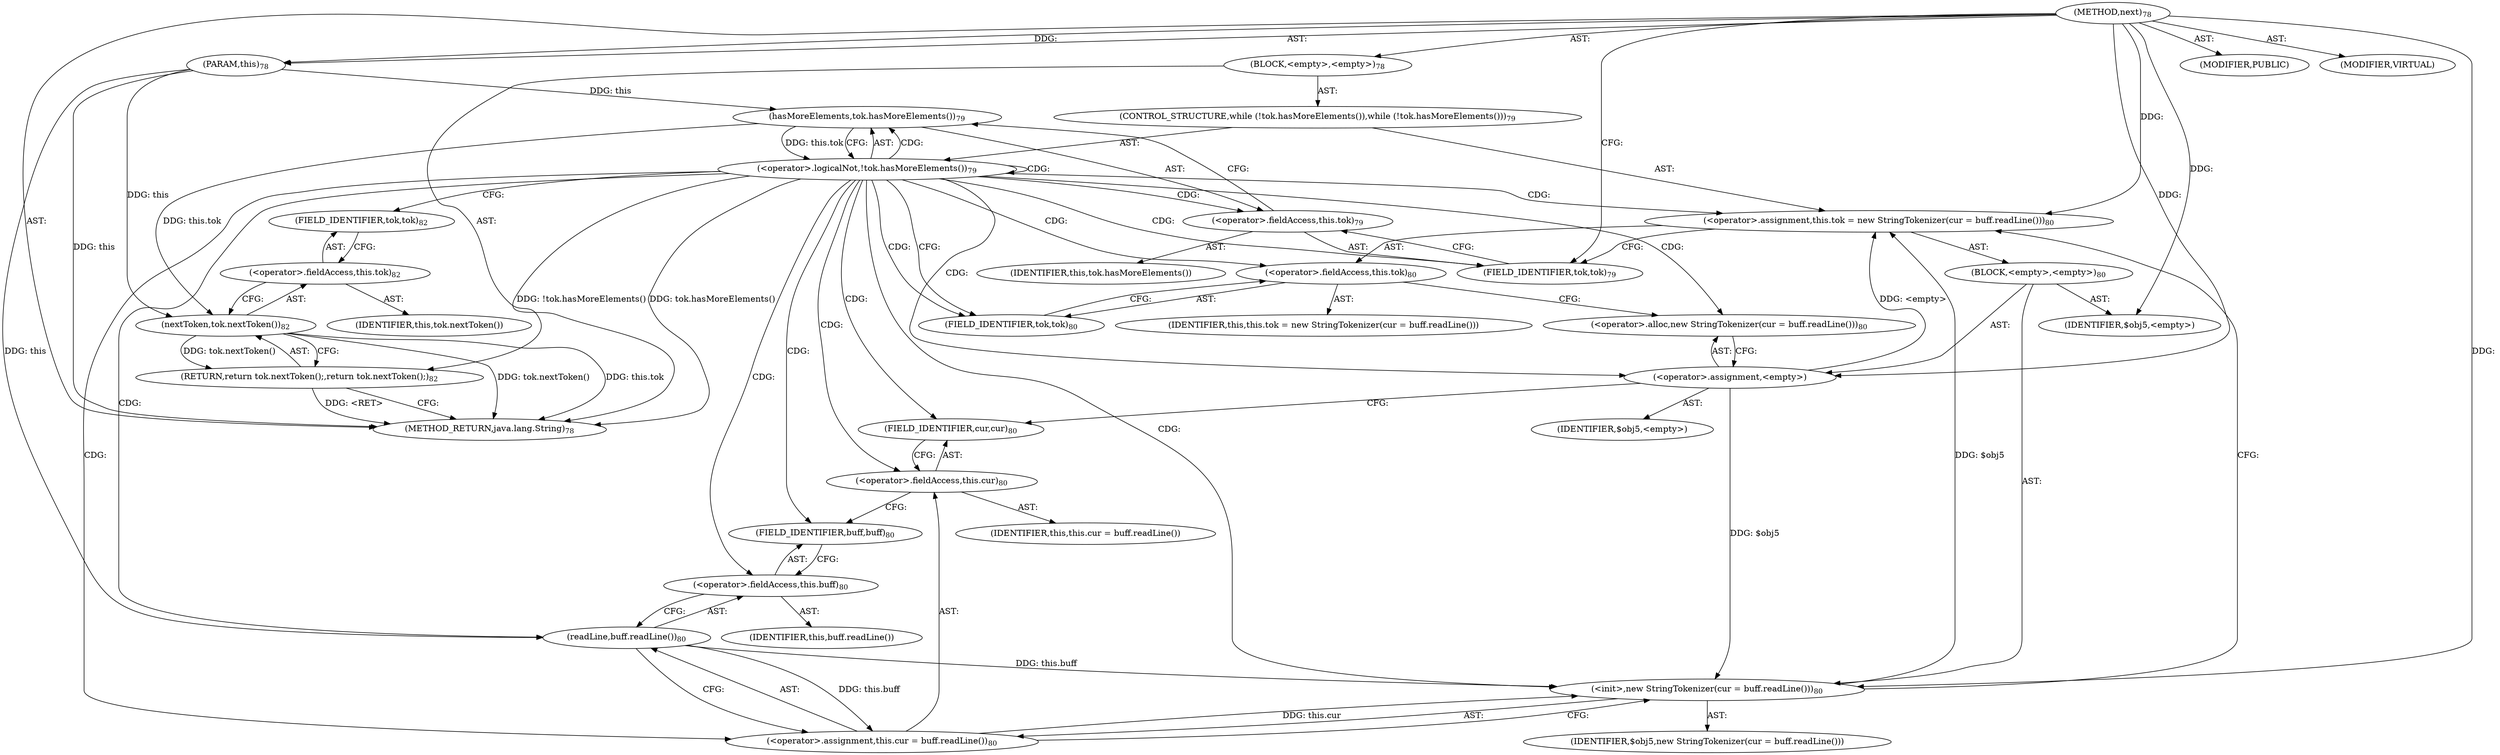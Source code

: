 digraph "next" {  
"366" [label = <(METHOD,next)<SUB>78</SUB>> ]
"367" [label = <(PARAM,this)<SUB>78</SUB>> ]
"368" [label = <(BLOCK,&lt;empty&gt;,&lt;empty&gt;)<SUB>78</SUB>> ]
"369" [label = <(CONTROL_STRUCTURE,while (!tok.hasMoreElements()),while (!tok.hasMoreElements()))<SUB>79</SUB>> ]
"370" [label = <(&lt;operator&gt;.logicalNot,!tok.hasMoreElements())<SUB>79</SUB>> ]
"371" [label = <(hasMoreElements,tok.hasMoreElements())<SUB>79</SUB>> ]
"372" [label = <(&lt;operator&gt;.fieldAccess,this.tok)<SUB>79</SUB>> ]
"373" [label = <(IDENTIFIER,this,tok.hasMoreElements())> ]
"374" [label = <(FIELD_IDENTIFIER,tok,tok)<SUB>79</SUB>> ]
"375" [label = <(&lt;operator&gt;.assignment,this.tok = new StringTokenizer(cur = buff.readLine()))<SUB>80</SUB>> ]
"376" [label = <(&lt;operator&gt;.fieldAccess,this.tok)<SUB>80</SUB>> ]
"377" [label = <(IDENTIFIER,this,this.tok = new StringTokenizer(cur = buff.readLine()))> ]
"378" [label = <(FIELD_IDENTIFIER,tok,tok)<SUB>80</SUB>> ]
"379" [label = <(BLOCK,&lt;empty&gt;,&lt;empty&gt;)<SUB>80</SUB>> ]
"380" [label = <(&lt;operator&gt;.assignment,&lt;empty&gt;)> ]
"381" [label = <(IDENTIFIER,$obj5,&lt;empty&gt;)> ]
"382" [label = <(&lt;operator&gt;.alloc,new StringTokenizer(cur = buff.readLine()))<SUB>80</SUB>> ]
"383" [label = <(&lt;init&gt;,new StringTokenizer(cur = buff.readLine()))<SUB>80</SUB>> ]
"384" [label = <(IDENTIFIER,$obj5,new StringTokenizer(cur = buff.readLine()))> ]
"385" [label = <(&lt;operator&gt;.assignment,this.cur = buff.readLine())<SUB>80</SUB>> ]
"386" [label = <(&lt;operator&gt;.fieldAccess,this.cur)<SUB>80</SUB>> ]
"387" [label = <(IDENTIFIER,this,this.cur = buff.readLine())> ]
"388" [label = <(FIELD_IDENTIFIER,cur,cur)<SUB>80</SUB>> ]
"389" [label = <(readLine,buff.readLine())<SUB>80</SUB>> ]
"390" [label = <(&lt;operator&gt;.fieldAccess,this.buff)<SUB>80</SUB>> ]
"391" [label = <(IDENTIFIER,this,buff.readLine())> ]
"392" [label = <(FIELD_IDENTIFIER,buff,buff)<SUB>80</SUB>> ]
"393" [label = <(IDENTIFIER,$obj5,&lt;empty&gt;)> ]
"394" [label = <(RETURN,return tok.nextToken();,return tok.nextToken();)<SUB>82</SUB>> ]
"395" [label = <(nextToken,tok.nextToken())<SUB>82</SUB>> ]
"396" [label = <(&lt;operator&gt;.fieldAccess,this.tok)<SUB>82</SUB>> ]
"397" [label = <(IDENTIFIER,this,tok.nextToken())> ]
"398" [label = <(FIELD_IDENTIFIER,tok,tok)<SUB>82</SUB>> ]
"399" [label = <(MODIFIER,PUBLIC)> ]
"400" [label = <(MODIFIER,VIRTUAL)> ]
"401" [label = <(METHOD_RETURN,java.lang.String)<SUB>78</SUB>> ]
  "366" -> "367"  [ label = "AST: "] 
  "366" -> "368"  [ label = "AST: "] 
  "366" -> "399"  [ label = "AST: "] 
  "366" -> "400"  [ label = "AST: "] 
  "366" -> "401"  [ label = "AST: "] 
  "368" -> "369"  [ label = "AST: "] 
  "368" -> "394"  [ label = "AST: "] 
  "369" -> "370"  [ label = "AST: "] 
  "369" -> "375"  [ label = "AST: "] 
  "370" -> "371"  [ label = "AST: "] 
  "371" -> "372"  [ label = "AST: "] 
  "372" -> "373"  [ label = "AST: "] 
  "372" -> "374"  [ label = "AST: "] 
  "375" -> "376"  [ label = "AST: "] 
  "375" -> "379"  [ label = "AST: "] 
  "376" -> "377"  [ label = "AST: "] 
  "376" -> "378"  [ label = "AST: "] 
  "379" -> "380"  [ label = "AST: "] 
  "379" -> "383"  [ label = "AST: "] 
  "379" -> "393"  [ label = "AST: "] 
  "380" -> "381"  [ label = "AST: "] 
  "380" -> "382"  [ label = "AST: "] 
  "383" -> "384"  [ label = "AST: "] 
  "383" -> "385"  [ label = "AST: "] 
  "385" -> "386"  [ label = "AST: "] 
  "385" -> "389"  [ label = "AST: "] 
  "386" -> "387"  [ label = "AST: "] 
  "386" -> "388"  [ label = "AST: "] 
  "389" -> "390"  [ label = "AST: "] 
  "390" -> "391"  [ label = "AST: "] 
  "390" -> "392"  [ label = "AST: "] 
  "394" -> "395"  [ label = "AST: "] 
  "395" -> "396"  [ label = "AST: "] 
  "396" -> "397"  [ label = "AST: "] 
  "396" -> "398"  [ label = "AST: "] 
  "394" -> "401"  [ label = "CFG: "] 
  "370" -> "378"  [ label = "CFG: "] 
  "370" -> "398"  [ label = "CFG: "] 
  "375" -> "374"  [ label = "CFG: "] 
  "395" -> "394"  [ label = "CFG: "] 
  "371" -> "370"  [ label = "CFG: "] 
  "376" -> "382"  [ label = "CFG: "] 
  "396" -> "395"  [ label = "CFG: "] 
  "372" -> "371"  [ label = "CFG: "] 
  "378" -> "376"  [ label = "CFG: "] 
  "380" -> "388"  [ label = "CFG: "] 
  "383" -> "375"  [ label = "CFG: "] 
  "398" -> "396"  [ label = "CFG: "] 
  "374" -> "372"  [ label = "CFG: "] 
  "382" -> "380"  [ label = "CFG: "] 
  "385" -> "383"  [ label = "CFG: "] 
  "386" -> "392"  [ label = "CFG: "] 
  "389" -> "385"  [ label = "CFG: "] 
  "388" -> "386"  [ label = "CFG: "] 
  "390" -> "389"  [ label = "CFG: "] 
  "392" -> "390"  [ label = "CFG: "] 
  "366" -> "374"  [ label = "CFG: "] 
  "394" -> "401"  [ label = "DDG: &lt;RET&gt;"] 
  "367" -> "401"  [ label = "DDG: this"] 
  "370" -> "401"  [ label = "DDG: tok.hasMoreElements()"] 
  "370" -> "401"  [ label = "DDG: !tok.hasMoreElements()"] 
  "395" -> "401"  [ label = "DDG: this.tok"] 
  "395" -> "401"  [ label = "DDG: tok.nextToken()"] 
  "366" -> "367"  [ label = "DDG: "] 
  "395" -> "394"  [ label = "DDG: tok.nextToken()"] 
  "380" -> "375"  [ label = "DDG: &lt;empty&gt;"] 
  "383" -> "375"  [ label = "DDG: $obj5"] 
  "366" -> "375"  [ label = "DDG: "] 
  "371" -> "370"  [ label = "DDG: this.tok"] 
  "367" -> "395"  [ label = "DDG: this"] 
  "371" -> "395"  [ label = "DDG: this.tok"] 
  "367" -> "371"  [ label = "DDG: this"] 
  "366" -> "380"  [ label = "DDG: "] 
  "366" -> "393"  [ label = "DDG: "] 
  "380" -> "383"  [ label = "DDG: $obj5"] 
  "366" -> "383"  [ label = "DDG: "] 
  "385" -> "383"  [ label = "DDG: this.cur"] 
  "389" -> "383"  [ label = "DDG: this.buff"] 
  "389" -> "385"  [ label = "DDG: this.buff"] 
  "367" -> "389"  [ label = "DDG: this"] 
  "370" -> "372"  [ label = "CDG: "] 
  "370" -> "376"  [ label = "CDG: "] 
  "370" -> "385"  [ label = "CDG: "] 
  "370" -> "389"  [ label = "CDG: "] 
  "370" -> "382"  [ label = "CDG: "] 
  "370" -> "383"  [ label = "CDG: "] 
  "370" -> "386"  [ label = "CDG: "] 
  "370" -> "371"  [ label = "CDG: "] 
  "370" -> "388"  [ label = "CDG: "] 
  "370" -> "390"  [ label = "CDG: "] 
  "370" -> "392"  [ label = "CDG: "] 
  "370" -> "370"  [ label = "CDG: "] 
  "370" -> "374"  [ label = "CDG: "] 
  "370" -> "380"  [ label = "CDG: "] 
  "370" -> "375"  [ label = "CDG: "] 
  "370" -> "378"  [ label = "CDG: "] 
}
